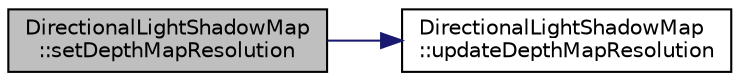 digraph "DirectionalLightShadowMap::setDepthMapResolution"
{
 // INTERACTIVE_SVG=YES
 // LATEX_PDF_SIZE
  edge [fontname="Helvetica",fontsize="10",labelfontname="Helvetica",labelfontsize="10"];
  node [fontname="Helvetica",fontsize="10",shape=record];
  rankdir="LR";
  Node1 [label="DirectionalLightShadowMap\l::setDepthMapResolution",height=0.2,width=0.4,color="black", fillcolor="grey75", style="filled", fontcolor="black",tooltip=" "];
  Node1 -> Node2 [color="midnightblue",fontsize="10",style="solid",fontname="Helvetica"];
  Node2 [label="DirectionalLightShadowMap\l::updateDepthMapResolution",height=0.2,width=0.4,color="black", fillcolor="white", style="filled",URL="$dc/d22/class_directional_light_shadow_map.html#aa3c557d87f293c66b28ad25b842470bc",tooltip=" "];
}
